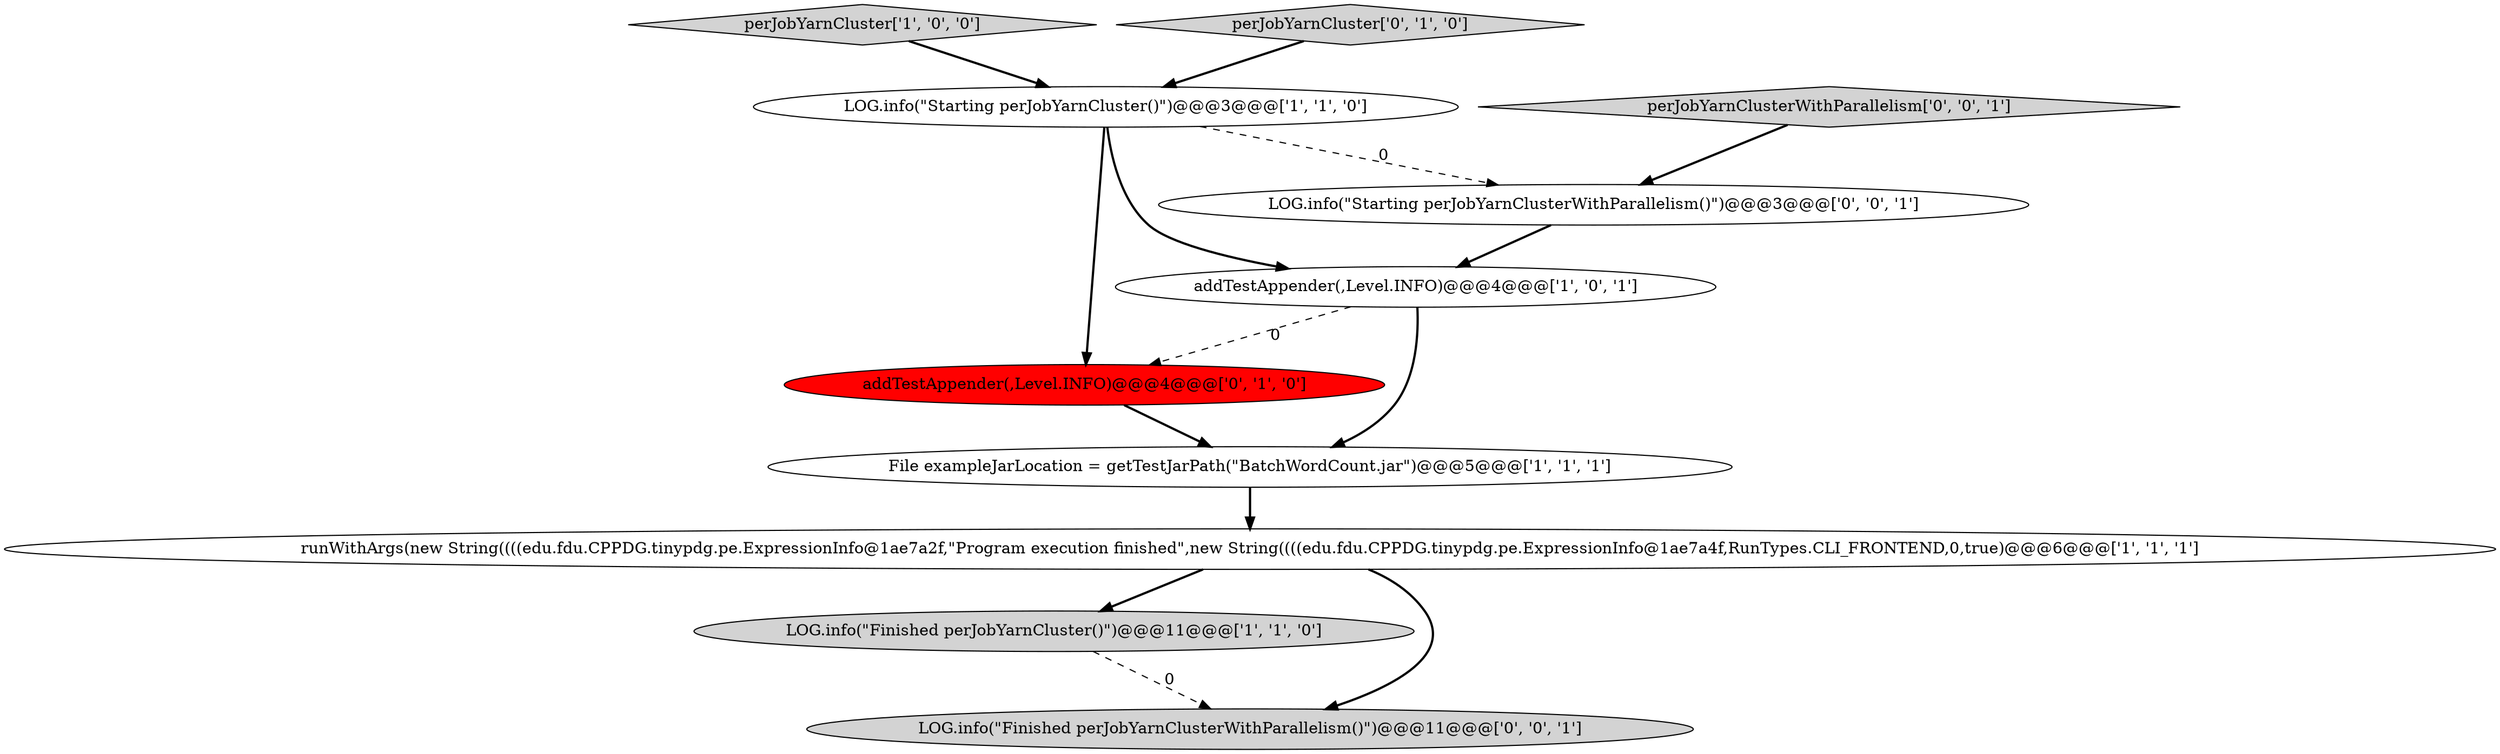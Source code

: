 digraph {
5 [style = filled, label = "perJobYarnCluster['1', '0', '0']", fillcolor = lightgray, shape = diamond image = "AAA0AAABBB1BBB"];
6 [style = filled, label = "perJobYarnCluster['0', '1', '0']", fillcolor = lightgray, shape = diamond image = "AAA0AAABBB2BBB"];
4 [style = filled, label = "runWithArgs(new String((((edu.fdu.CPPDG.tinypdg.pe.ExpressionInfo@1ae7a2f,\"Program execution finished\",new String((((edu.fdu.CPPDG.tinypdg.pe.ExpressionInfo@1ae7a4f,RunTypes.CLI_FRONTEND,0,true)@@@6@@@['1', '1', '1']", fillcolor = white, shape = ellipse image = "AAA0AAABBB1BBB"];
10 [style = filled, label = "perJobYarnClusterWithParallelism['0', '0', '1']", fillcolor = lightgray, shape = diamond image = "AAA0AAABBB3BBB"];
7 [style = filled, label = "addTestAppender(,Level.INFO)@@@4@@@['0', '1', '0']", fillcolor = red, shape = ellipse image = "AAA1AAABBB2BBB"];
0 [style = filled, label = "LOG.info(\"Starting perJobYarnCluster()\")@@@3@@@['1', '1', '0']", fillcolor = white, shape = ellipse image = "AAA0AAABBB1BBB"];
1 [style = filled, label = "addTestAppender(,Level.INFO)@@@4@@@['1', '0', '1']", fillcolor = white, shape = ellipse image = "AAA0AAABBB1BBB"];
2 [style = filled, label = "File exampleJarLocation = getTestJarPath(\"BatchWordCount.jar\")@@@5@@@['1', '1', '1']", fillcolor = white, shape = ellipse image = "AAA0AAABBB1BBB"];
3 [style = filled, label = "LOG.info(\"Finished perJobYarnCluster()\")@@@11@@@['1', '1', '0']", fillcolor = lightgray, shape = ellipse image = "AAA0AAABBB1BBB"];
9 [style = filled, label = "LOG.info(\"Finished perJobYarnClusterWithParallelism()\")@@@11@@@['0', '0', '1']", fillcolor = lightgray, shape = ellipse image = "AAA0AAABBB3BBB"];
8 [style = filled, label = "LOG.info(\"Starting perJobYarnClusterWithParallelism()\")@@@3@@@['0', '0', '1']", fillcolor = white, shape = ellipse image = "AAA0AAABBB3BBB"];
8->1 [style = bold, label=""];
4->9 [style = bold, label=""];
4->3 [style = bold, label=""];
0->8 [style = dashed, label="0"];
1->2 [style = bold, label=""];
6->0 [style = bold, label=""];
1->7 [style = dashed, label="0"];
10->8 [style = bold, label=""];
5->0 [style = bold, label=""];
3->9 [style = dashed, label="0"];
2->4 [style = bold, label=""];
7->2 [style = bold, label=""];
0->1 [style = bold, label=""];
0->7 [style = bold, label=""];
}
